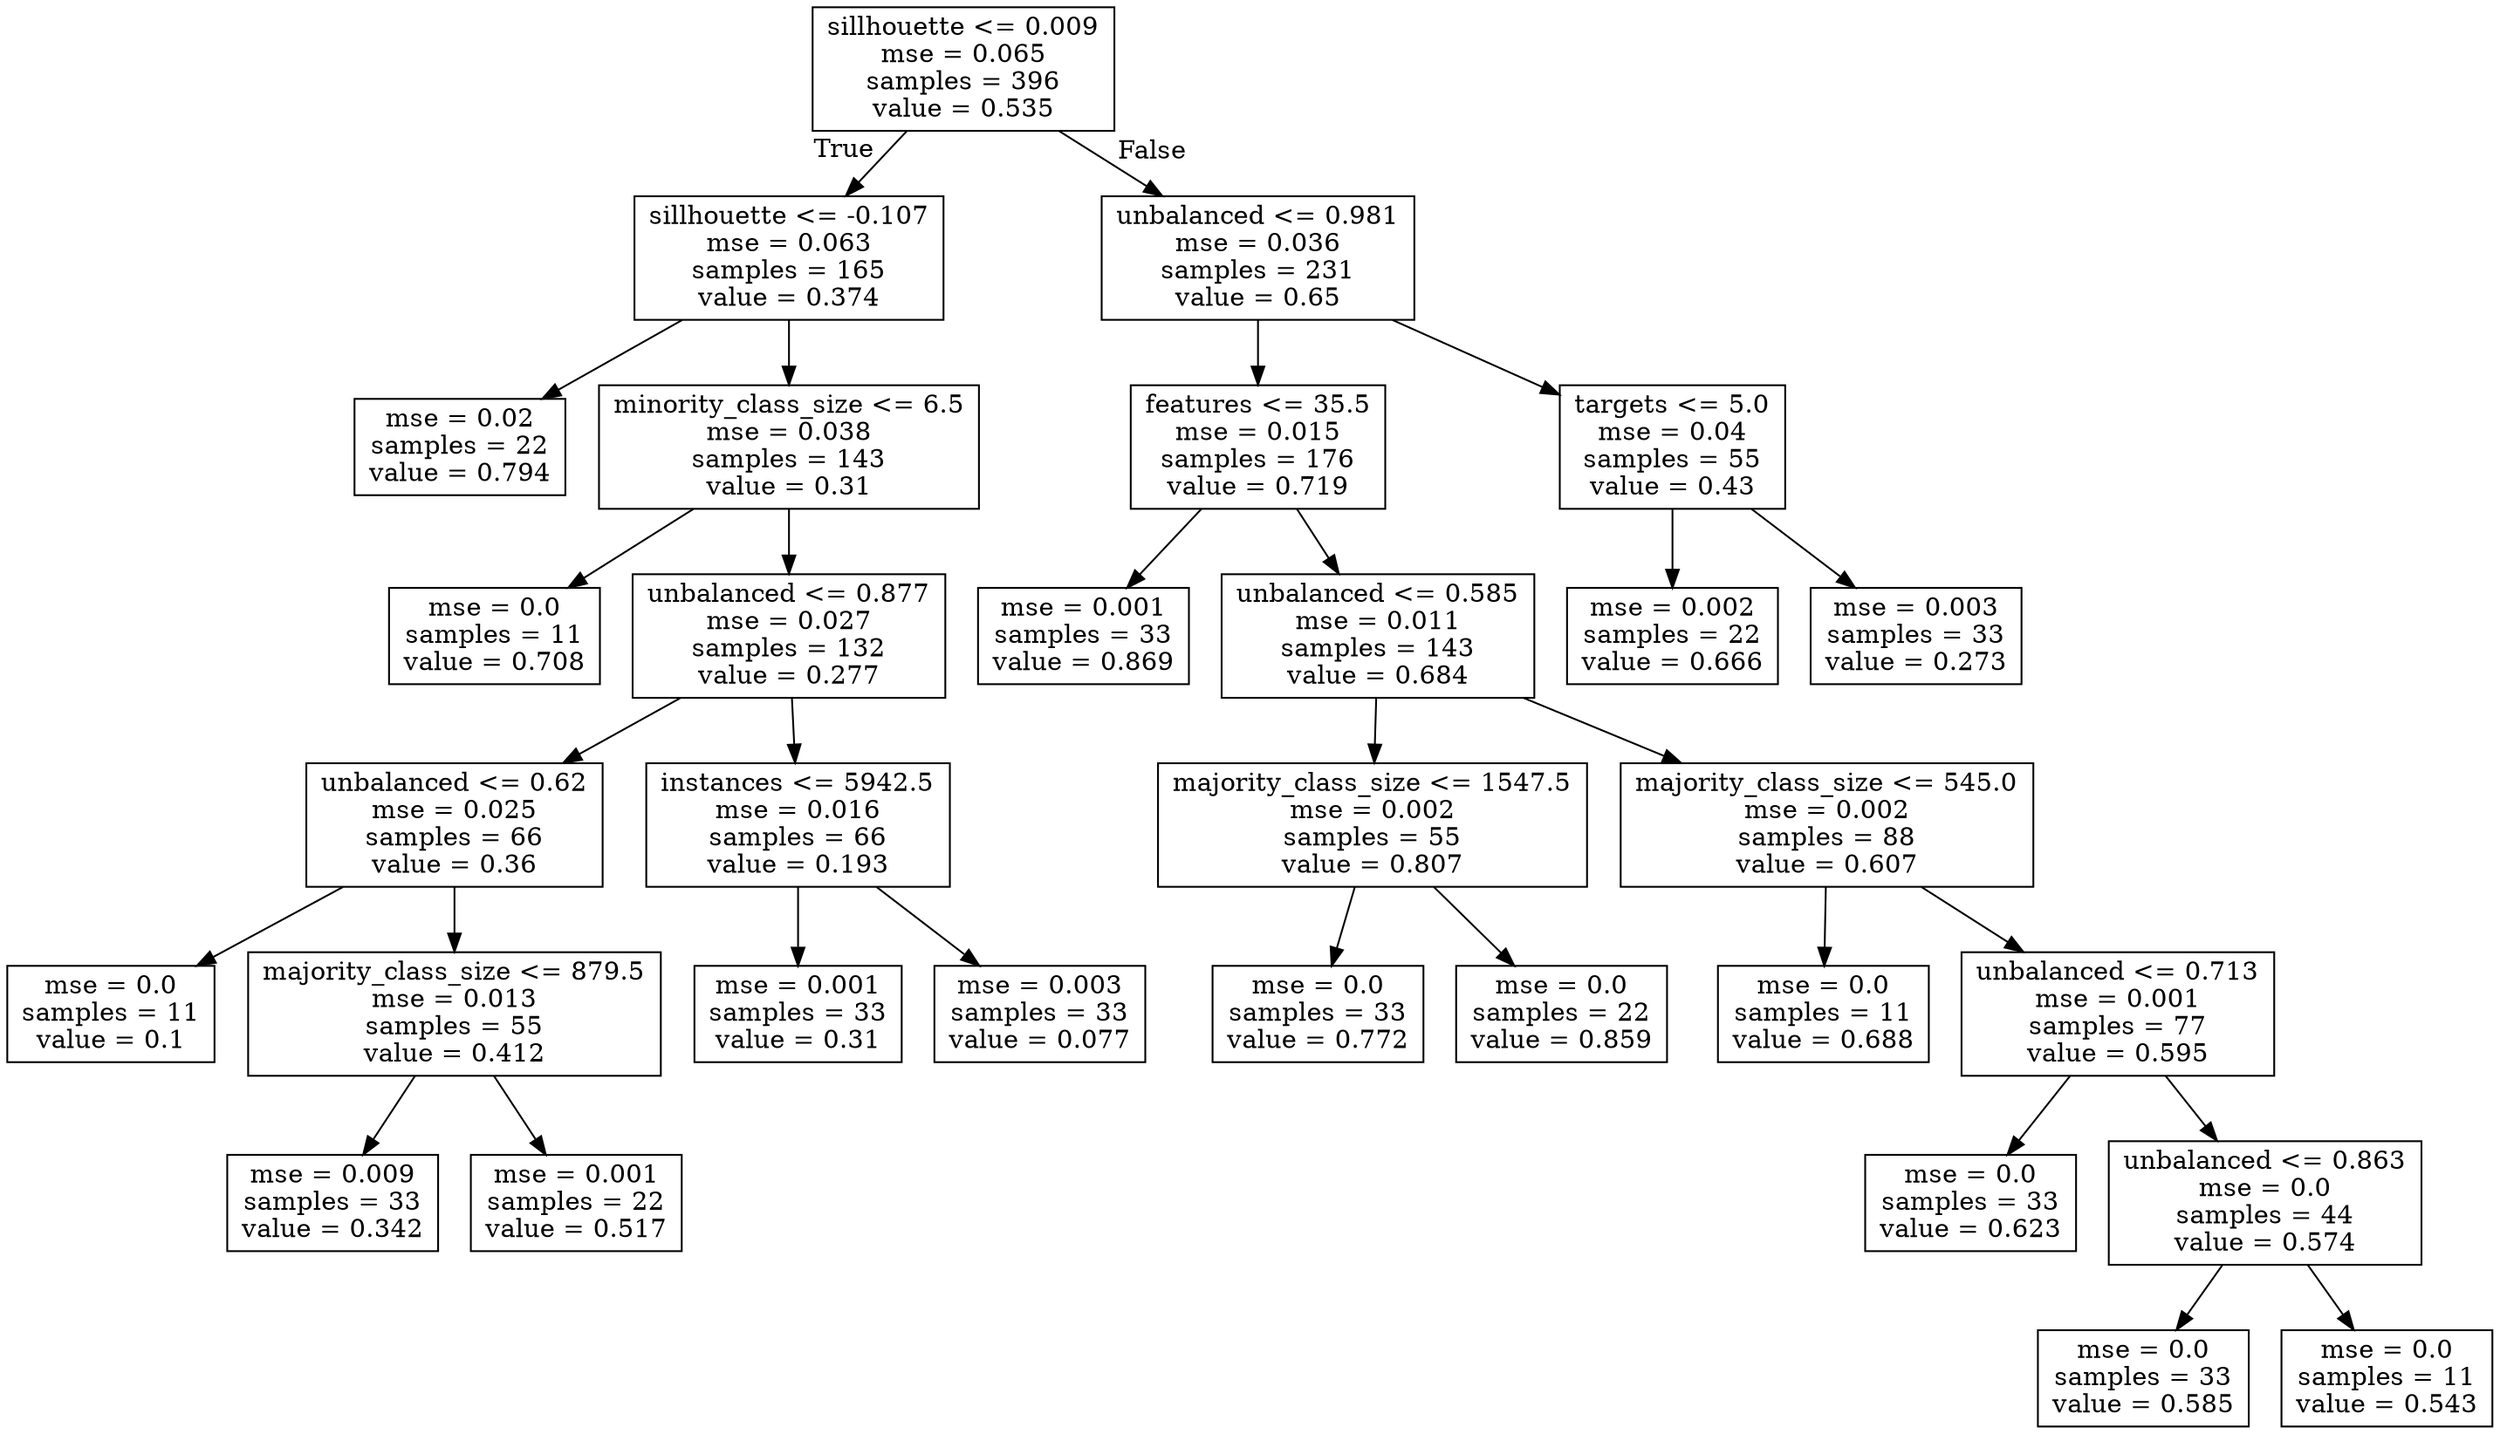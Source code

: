 digraph Tree {
node [shape=box] ;
0 [label="sillhouette <= 0.009\nmse = 0.065\nsamples = 396\nvalue = 0.535"] ;
1 [label="sillhouette <= -0.107\nmse = 0.063\nsamples = 165\nvalue = 0.374"] ;
0 -> 1 [labeldistance=2.5, labelangle=45, headlabel="True"] ;
2 [label="mse = 0.02\nsamples = 22\nvalue = 0.794"] ;
1 -> 2 ;
3 [label="minority_class_size <= 6.5\nmse = 0.038\nsamples = 143\nvalue = 0.31"] ;
1 -> 3 ;
4 [label="mse = 0.0\nsamples = 11\nvalue = 0.708"] ;
3 -> 4 ;
5 [label="unbalanced <= 0.877\nmse = 0.027\nsamples = 132\nvalue = 0.277"] ;
3 -> 5 ;
6 [label="unbalanced <= 0.62\nmse = 0.025\nsamples = 66\nvalue = 0.36"] ;
5 -> 6 ;
7 [label="mse = 0.0\nsamples = 11\nvalue = 0.1"] ;
6 -> 7 ;
8 [label="majority_class_size <= 879.5\nmse = 0.013\nsamples = 55\nvalue = 0.412"] ;
6 -> 8 ;
9 [label="mse = 0.009\nsamples = 33\nvalue = 0.342"] ;
8 -> 9 ;
10 [label="mse = 0.001\nsamples = 22\nvalue = 0.517"] ;
8 -> 10 ;
11 [label="instances <= 5942.5\nmse = 0.016\nsamples = 66\nvalue = 0.193"] ;
5 -> 11 ;
12 [label="mse = 0.001\nsamples = 33\nvalue = 0.31"] ;
11 -> 12 ;
13 [label="mse = 0.003\nsamples = 33\nvalue = 0.077"] ;
11 -> 13 ;
14 [label="unbalanced <= 0.981\nmse = 0.036\nsamples = 231\nvalue = 0.65"] ;
0 -> 14 [labeldistance=2.5, labelangle=-45, headlabel="False"] ;
15 [label="features <= 35.5\nmse = 0.015\nsamples = 176\nvalue = 0.719"] ;
14 -> 15 ;
16 [label="mse = 0.001\nsamples = 33\nvalue = 0.869"] ;
15 -> 16 ;
17 [label="unbalanced <= 0.585\nmse = 0.011\nsamples = 143\nvalue = 0.684"] ;
15 -> 17 ;
18 [label="majority_class_size <= 1547.5\nmse = 0.002\nsamples = 55\nvalue = 0.807"] ;
17 -> 18 ;
19 [label="mse = 0.0\nsamples = 33\nvalue = 0.772"] ;
18 -> 19 ;
20 [label="mse = 0.0\nsamples = 22\nvalue = 0.859"] ;
18 -> 20 ;
21 [label="majority_class_size <= 545.0\nmse = 0.002\nsamples = 88\nvalue = 0.607"] ;
17 -> 21 ;
22 [label="mse = 0.0\nsamples = 11\nvalue = 0.688"] ;
21 -> 22 ;
23 [label="unbalanced <= 0.713\nmse = 0.001\nsamples = 77\nvalue = 0.595"] ;
21 -> 23 ;
24 [label="mse = 0.0\nsamples = 33\nvalue = 0.623"] ;
23 -> 24 ;
25 [label="unbalanced <= 0.863\nmse = 0.0\nsamples = 44\nvalue = 0.574"] ;
23 -> 25 ;
26 [label="mse = 0.0\nsamples = 33\nvalue = 0.585"] ;
25 -> 26 ;
27 [label="mse = 0.0\nsamples = 11\nvalue = 0.543"] ;
25 -> 27 ;
28 [label="targets <= 5.0\nmse = 0.04\nsamples = 55\nvalue = 0.43"] ;
14 -> 28 ;
29 [label="mse = 0.002\nsamples = 22\nvalue = 0.666"] ;
28 -> 29 ;
30 [label="mse = 0.003\nsamples = 33\nvalue = 0.273"] ;
28 -> 30 ;
}